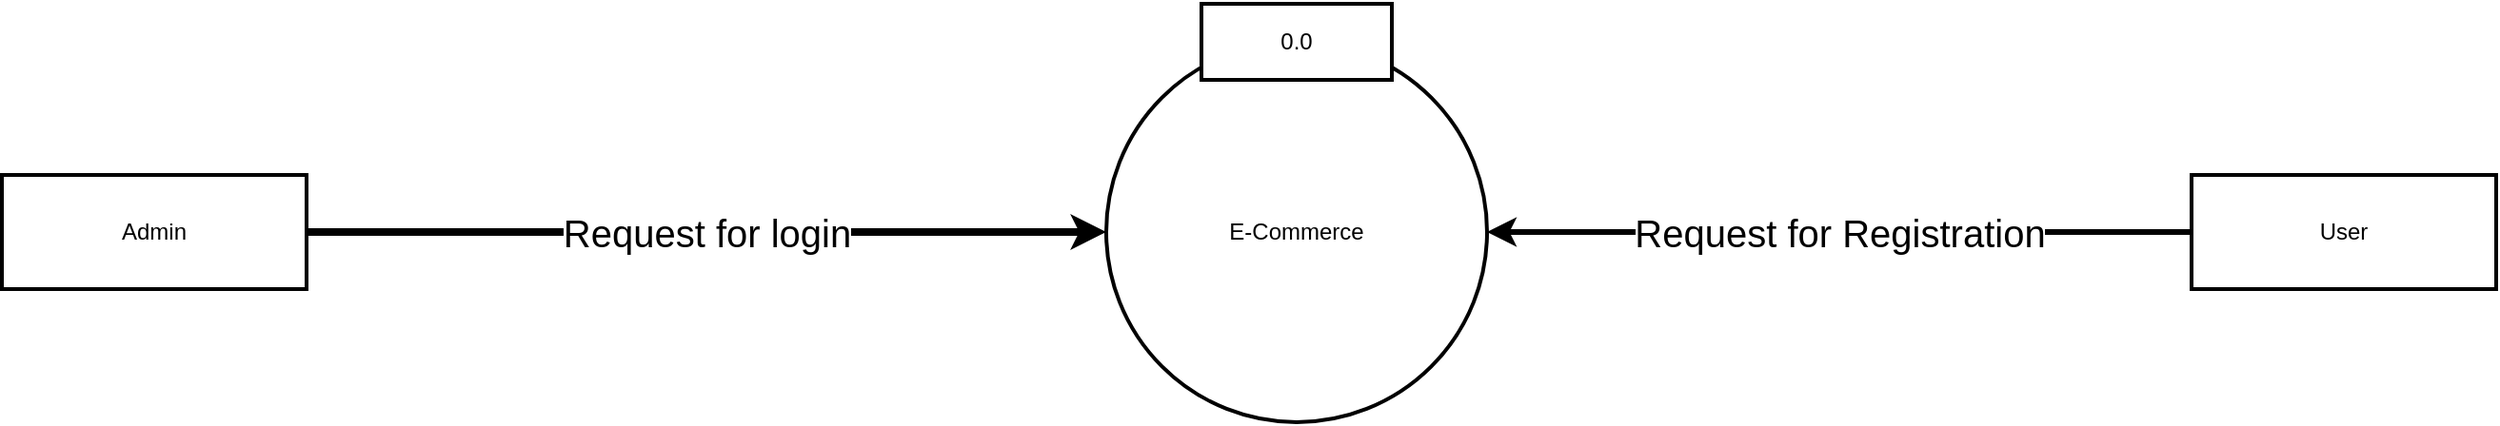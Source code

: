 <mxfile version="28.2.5">
  <diagram id="page-1" name="DFD Context (editable)">
    <mxGraphModel dx="1287" dy="848" grid="1" gridSize="10" guides="1" tooltips="1" connect="1" arrows="1" fold="1" page="1" pageScale="1" pageWidth="1400" pageHeight="300" math="0" shadow="0">
      <root>
        <mxCell id="0" />
        <mxCell id="1" parent="0" />
        <mxCell id="ext_admin" value="Admin" style="shape=rectangle;whiteSpace=wrap;html=1;strokeWidth=2;" parent="1" vertex="1">
          <mxGeometry x="40" y="130" width="160" height="60" as="geometry" />
        </mxCell>
        <mxCell id="ext_user" value="User" style="shape=rectangle;whiteSpace=wrap;html=1;strokeWidth=2;" parent="1" vertex="1">
          <mxGeometry x="1190" y="130" width="160" height="60" as="geometry" />
        </mxCell>
        <mxCell id="process" value="E-Commerce" style="shape=ellipse;whiteSpace=wrap;html=1;strokeWidth=2;" parent="1" vertex="1">
          <mxGeometry x="620" y="60" width="200" height="200" as="geometry" />
        </mxCell>
        <mxCell id="semi" value="0.0" style="shape=arc;startAngle=0;endAngle=180;direction=north;whiteSpace=wrap;html=1;strokeWidth=2;" parent="1" vertex="1">
          <mxGeometry x="670" y="40" width="100" height="40" as="geometry" />
        </mxCell>
        <mxCell id="e_admin_req" value="&lt;font style=&quot;font-size: 20px;&quot;&gt;Request for login&lt;/font&gt;" style="endArrow=classic;html=1;strokeWidth=4;" parent="1" source="ext_admin" target="process" edge="1">
          <mxGeometry as="geometry" />
        </mxCell>
        <mxCell id="e_user_req" value="&lt;font style=&quot;font-size: 20px;&quot;&gt;Request for Registration&lt;/font&gt;" style="endArrow=classic;html=1;strokeWidth=3;" parent="1" source="ext_user" target="process" edge="1">
          <mxGeometry as="geometry" />
        </mxCell>
      </root>
    </mxGraphModel>
  </diagram>
</mxfile>
